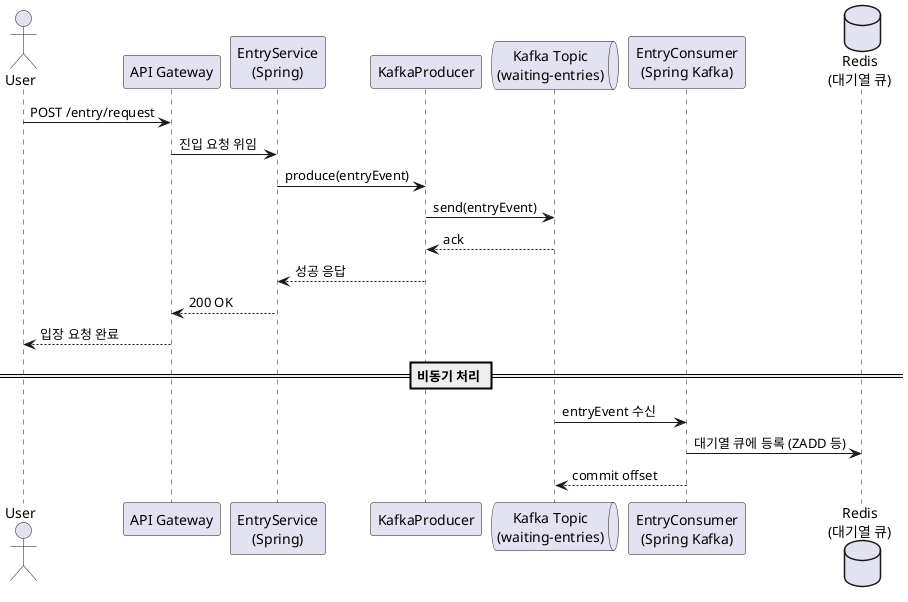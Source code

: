 @startuml
actor User
participant "API Gateway" as APIGW
participant "EntryService\n(Spring)" as EntryService
participant "KafkaProducer" as Producer
queue "Kafka Topic\n(waiting-entries)" as Kafka
participant "EntryConsumer\n(Spring Kafka)" as Consumer
database "Redis\n(대기열 큐)" as Redis

User -> APIGW : POST /entry/request
APIGW -> EntryService : 진입 요청 위임
EntryService -> Producer : produce(entryEvent)
Producer -> Kafka : send(entryEvent)
Kafka --> Producer : ack
Producer --> EntryService : 성공 응답
EntryService --> APIGW : 200 OK
APIGW --> User : 입장 요청 완료

== 비동기 처리 ==

Kafka -> Consumer : entryEvent 수신
Consumer -> Redis : 대기열 큐에 등록 (ZADD 등)
Consumer --> Kafka : commit offset

@enduml